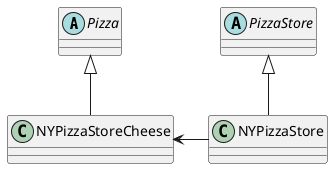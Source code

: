 @startuml Factory Method

abstract Pizza
abstract PizzaStore

Pizza <|-- NYPizzaStoreCheese
NYPizzaStoreCheese <- NYPizzaStore
PizzaStore <|-- NYPizzaStore

@enduml